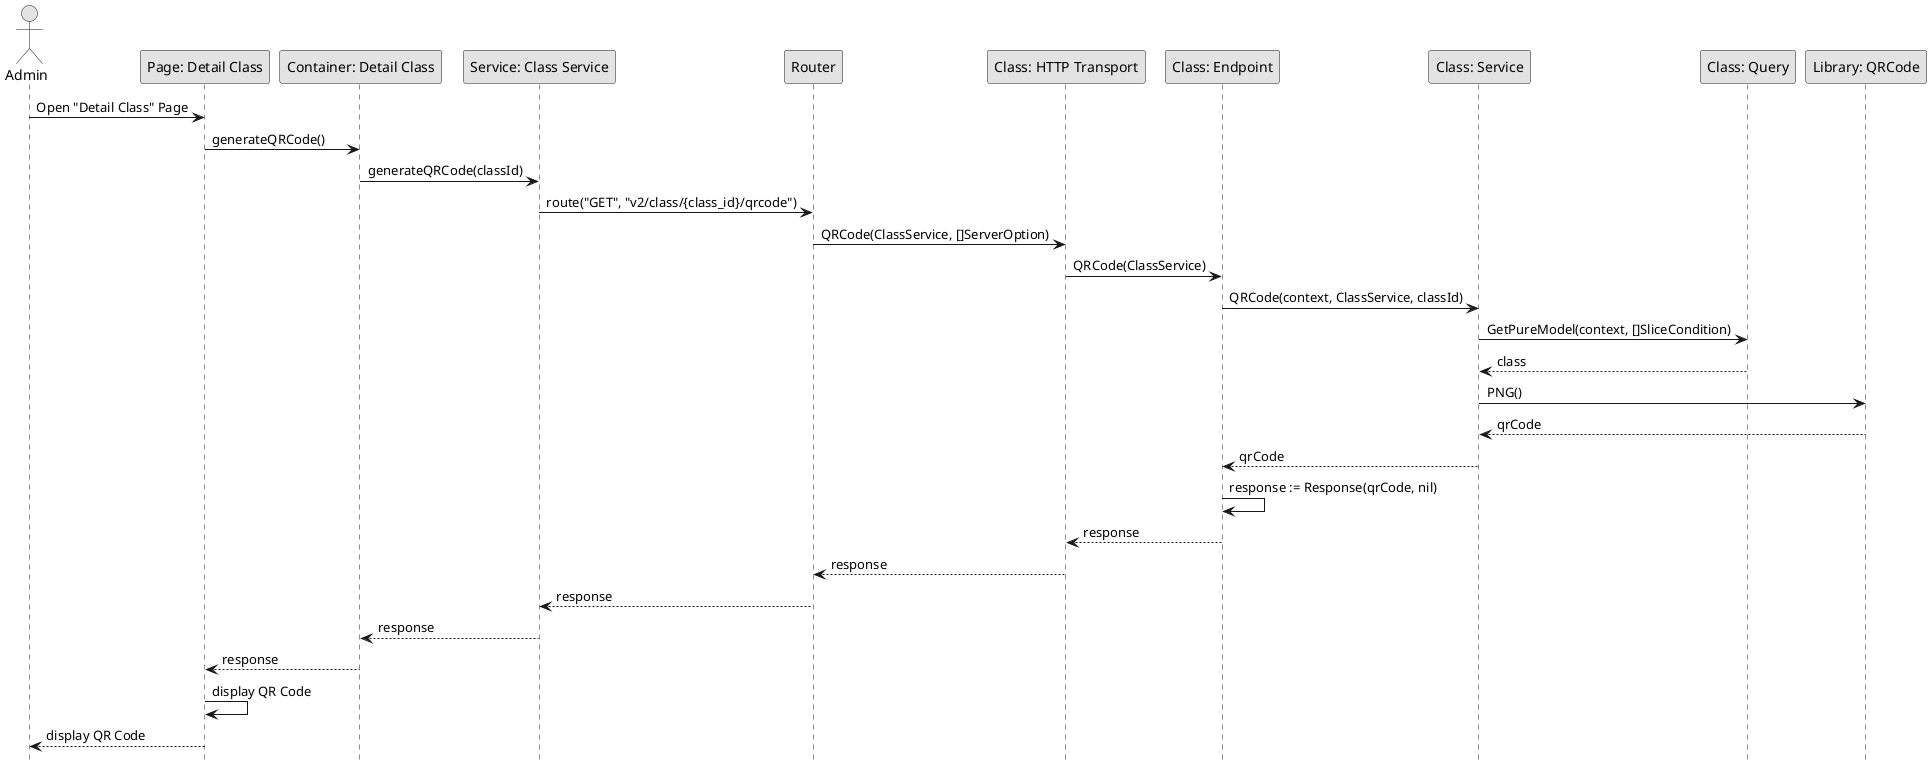 @startuml GenerateQRCode

skinparam Monochrome true
skinparam Shadowing false
hide footbox

actor Admin
participant "Page: Detail Class" as DetailClassPage
participant "Container: Detail Class" as DetailClassContainer
participant "Service: Class Service" as FEClassService
participant "Router" as Router
participant "Class: HTTP Transport" as ClassHTTPTransport
participant "Class: Endpoint" as ClassEndpoint
participant "Class: Service" as ClassService
participant "Class: Query" as ClassQuery
participant "Library: QRCode" as QRCode

Admin->DetailClassPage: Open "Detail Class" Page
DetailClassPage->DetailClassContainer: generateQRCode()
DetailClassContainer->FEClassService: generateQRCode(classId)
FEClassService->Router: route("GET", "v2/class/{class_id}/qrcode")
Router->ClassHTTPTransport: QRCode(ClassService, []ServerOption)
ClassHTTPTransport->ClassEndpoint: QRCode(ClassService)
ClassEndpoint->ClassService: QRCode(context, ClassService, classId)
ClassService->ClassQuery: GetPureModel(context, []SliceCondition)
ClassQuery-->ClassService: class
ClassService->QRCode: PNG()
QRCode-->ClassService: qrCode
ClassService-->ClassEndpoint: qrCode
ClassEndpoint->ClassEndpoint: response := Response(qrCode, nil)
ClassEndpoint-->ClassHTTPTransport: response
ClassHTTPTransport-->Router: response
Router-->FEClassService: response
FEClassService-->DetailClassContainer: response
DetailClassContainer-->DetailClassPage: response
DetailClassPage->DetailClassPage: display QR Code
DetailClassPage-->Admin: display QR Code

@enduml